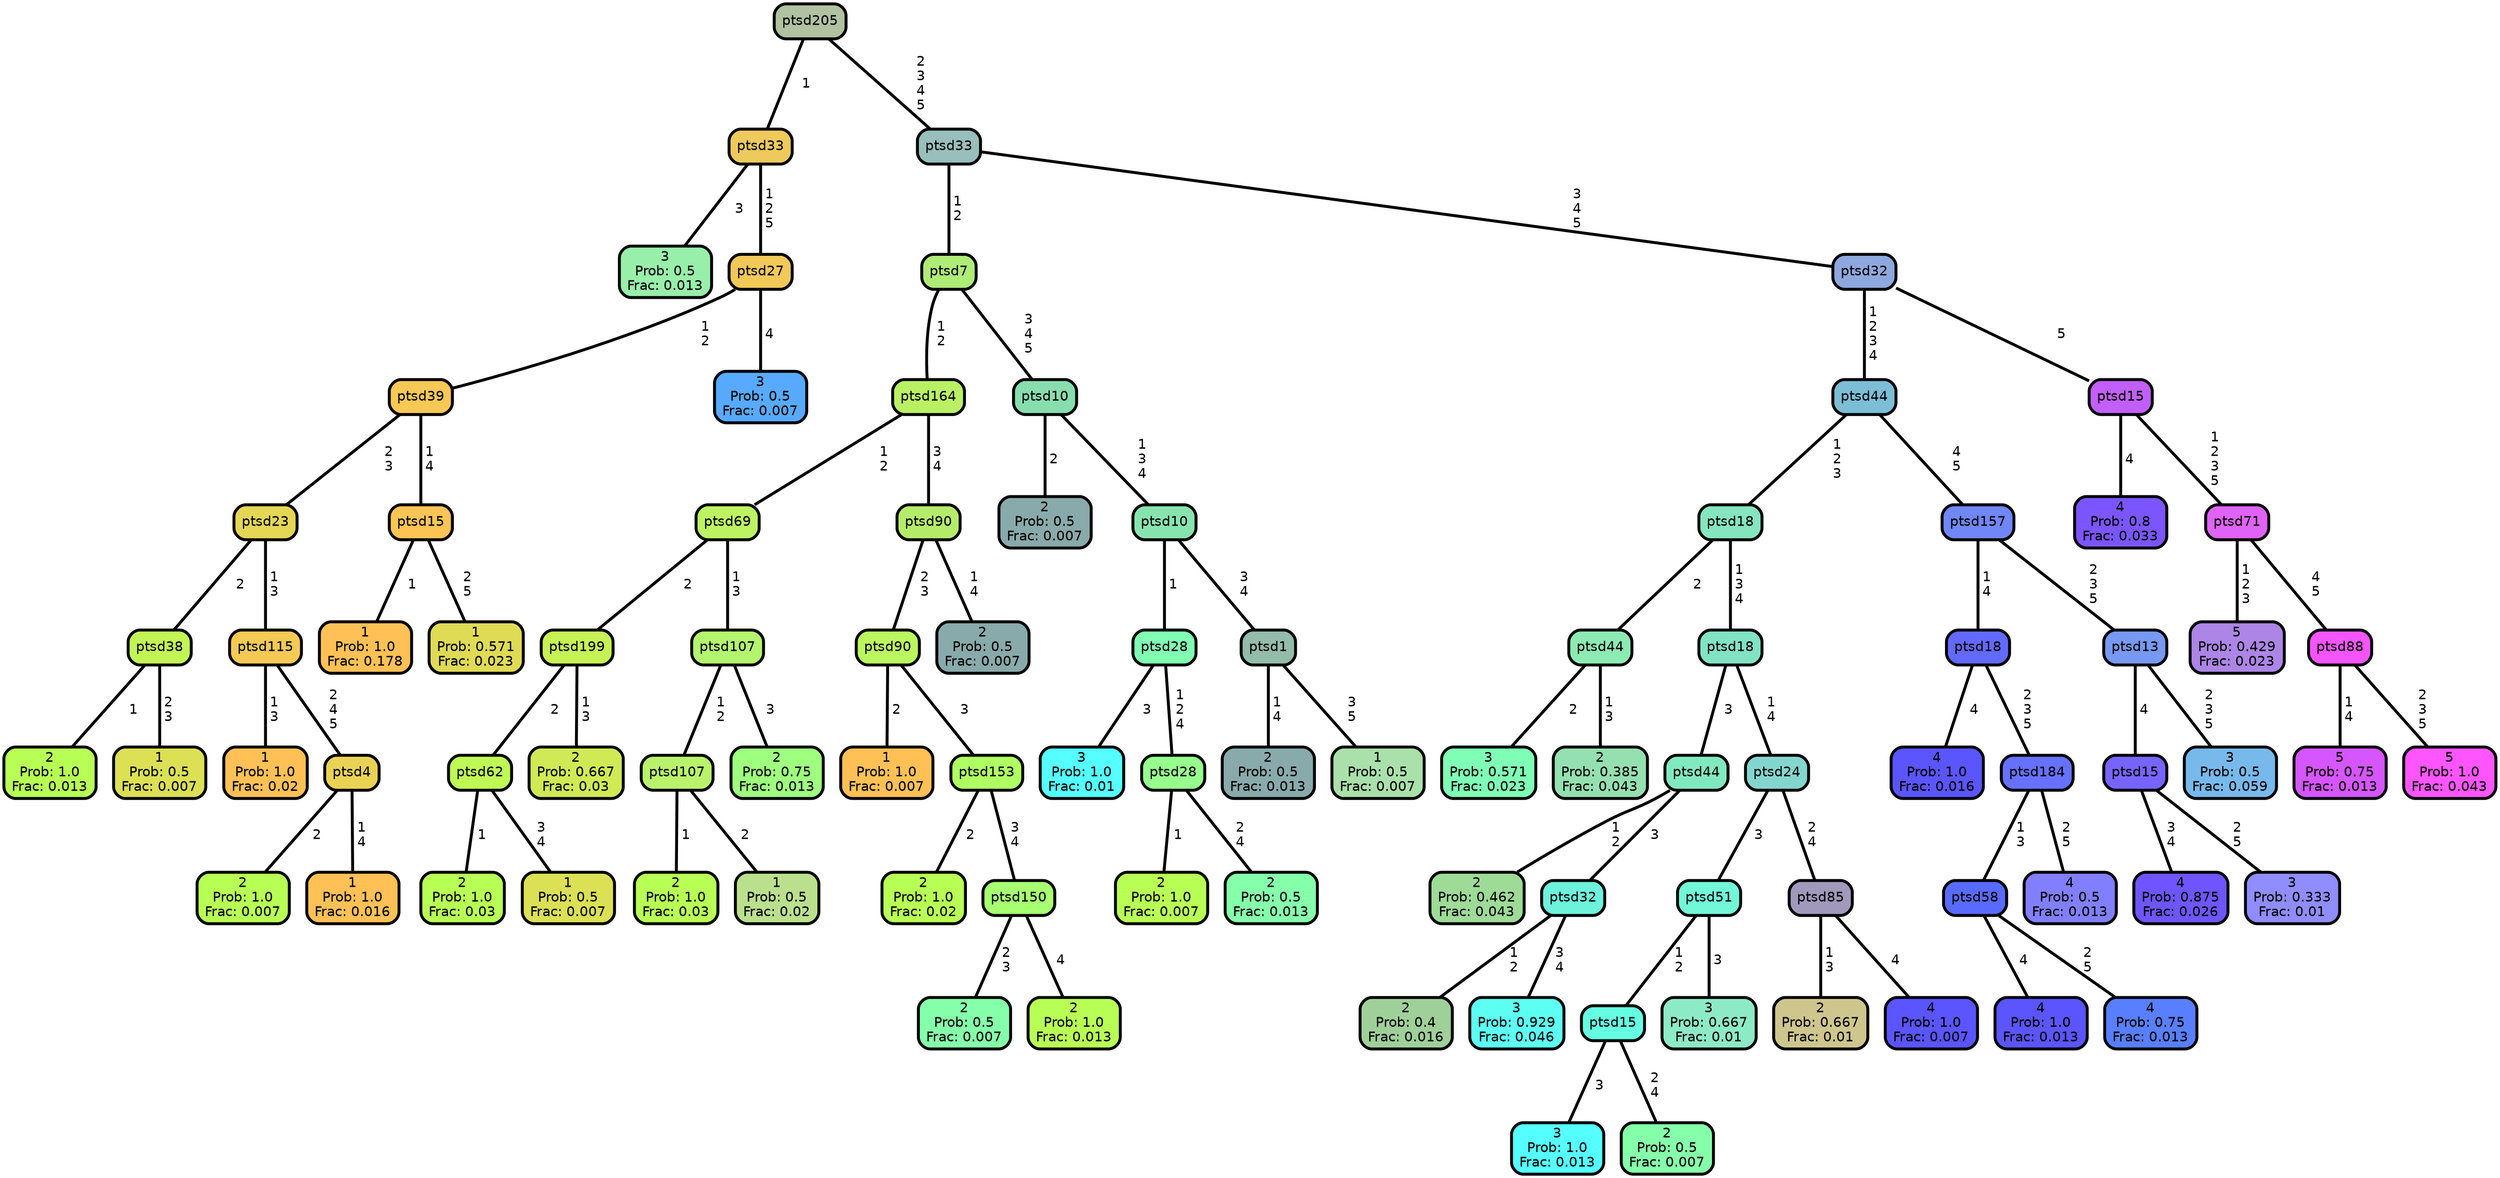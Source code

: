 graph Tree {
node [shape=box, style="filled, rounded",color="black",penwidth="3",fontcolor="black",                 fontname=helvetica] ;
graph [ranksep="0 equally", splines=straight,                 bgcolor=transparent, dpi=200] ;
edge [fontname=helvetica, color=black] ;
0 [label="3
Prob: 0.5
Frac: 0.013", fillcolor="#98efaa"] ;
1 [label="ptsd33", fillcolor="#eec95c"] ;
2 [label="2
Prob: 1.0
Frac: 0.013", fillcolor="#b8ff55"] ;
3 [label="ptsd38", fillcolor="#c3f455"] ;
4 [label="1
Prob: 0.5
Frac: 0.007", fillcolor="#dbe055"] ;
5 [label="ptsd23", fillcolor="#e4d755"] ;
6 [label="1
Prob: 1.0
Frac: 0.02", fillcolor="#ffc155"] ;
7 [label="ptsd115", fillcolor="#f4ca55"] ;
8 [label="2
Prob: 1.0
Frac: 0.007", fillcolor="#b8ff55"] ;
9 [label="ptsd4", fillcolor="#ead255"] ;
10 [label="1
Prob: 1.0
Frac: 0.016", fillcolor="#ffc155"] ;
11 [label="ptsd39", fillcolor="#f6c855"] ;
12 [label="1
Prob: 1.0
Frac: 0.178", fillcolor="#ffc155"] ;
13 [label="ptsd15", fillcolor="#fbc455"] ;
14 [label="1
Prob: 0.571
Frac: 0.023", fillcolor="#e0db55"] ;
15 [label="ptsd27", fillcolor="#f2c859"] ;
16 [label="3
Prob: 0.5
Frac: 0.007", fillcolor="#57aaff"] ;
17 [label="ptsd205", fillcolor="#b0c2a1"] ;
18 [label="2
Prob: 1.0
Frac: 0.03", fillcolor="#b8ff55"] ;
19 [label="ptsd62", fillcolor="#bef955"] ;
20 [label="1
Prob: 0.5
Frac: 0.007", fillcolor="#dbe055"] ;
21 [label="ptsd199", fillcolor="#c6f255"] ;
22 [label="2
Prob: 0.667
Frac: 0.03", fillcolor="#cfea55"] ;
23 [label="ptsd69", fillcolor="#bdf362"] ;
24 [label="2
Prob: 1.0
Frac: 0.03", fillcolor="#b8ff55"] ;
25 [label="ptsd107", fillcolor="#b9f26b"] ;
26 [label="1
Prob: 0.5
Frac: 0.02", fillcolor="#bae08d"] ;
27 [label="ptsd107", fillcolor="#b3f56f"] ;
28 [label="2
Prob: 0.75
Frac: 0.013", fillcolor="#9fff7f"] ;
29 [label="ptsd164", fillcolor="#baf164"] ;
30 [label="1
Prob: 1.0
Frac: 0.007", fillcolor="#ffc155"] ;
31 [label="ptsd90", fillcolor="#bbf661"] ;
32 [label="2
Prob: 1.0
Frac: 0.02", fillcolor="#b8ff55"] ;
33 [label="ptsd153", fillcolor="#afff63"] ;
34 [label="2
Prob: 0.5
Frac: 0.007", fillcolor="#86ffaa"] ;
35 [label="ptsd150", fillcolor="#a7ff71"] ;
36 [label="2
Prob: 1.0
Frac: 0.013", fillcolor="#b8ff55"] ;
37 [label="ptsd90", fillcolor="#b4ec6a"] ;
38 [label="2
Prob: 0.5
Frac: 0.007", fillcolor="#89aaaa"] ;
39 [label="ptsd7", fillcolor="#aeec76"] ;
40 [label="2
Prob: 0.5
Frac: 0.007", fillcolor="#89aaaa"] ;
41 [label="ptsd10", fillcolor="#88ddaf"] ;
42 [label="3
Prob: 1.0
Frac: 0.01", fillcolor="#55ffff"] ;
43 [label="ptsd28", fillcolor="#81ffb3"] ;
44 [label="2
Prob: 1.0
Frac: 0.007", fillcolor="#b8ff55"] ;
45 [label="ptsd28", fillcolor="#97ff8d"] ;
46 [label="2
Prob: 0.5
Frac: 0.013", fillcolor="#86ffaa"] ;
47 [label="ptsd10", fillcolor="#88e4af"] ;
48 [label="2
Prob: 0.5
Frac: 0.013", fillcolor="#89aaaa"] ;
49 [label="ptsd1", fillcolor="#94bcaa"] ;
50 [label="1
Prob: 0.5
Frac: 0.007", fillcolor="#aae0aa"] ;
51 [label="ptsd33", fillcolor="#98bfbb"] ;
52 [label="3
Prob: 0.571
Frac: 0.023", fillcolor="#7fffb6"] ;
53 [label="ptsd44", fillcolor="#8deab2"] ;
54 [label="2
Prob: 0.385
Frac: 0.043", fillcolor="#95e0b0"] ;
55 [label="ptsd18", fillcolor="#85e5be"] ;
56 [label="2
Prob: 0.462
Frac: 0.043", fillcolor="#9ddb96"] ;
57 [label="ptsd44", fillcolor="#81e9bf"] ;
58 [label="2
Prob: 0.4
Frac: 0.016", fillcolor="#9fd099"] ;
59 [label="ptsd32", fillcolor="#6df2db"] ;
60 [label="3
Prob: 0.929
Frac: 0.046", fillcolor="#5cfff2"] ;
61 [label="ptsd18", fillcolor="#81e3c3"] ;
62 [label="3
Prob: 1.0
Frac: 0.013", fillcolor="#55ffff"] ;
63 [label="ptsd15", fillcolor="#65ffe2"] ;
64 [label="2
Prob: 0.5
Frac: 0.007", fillcolor="#86ffaa"] ;
65 [label="ptsd51", fillcolor="#72f8d9"] ;
66 [label="3
Prob: 0.667
Frac: 0.01", fillcolor="#8deac6"] ;
67 [label="ptsd24", fillcolor="#83d6ce"] ;
68 [label="2
Prob: 0.667
Frac: 0.01", fillcolor="#cfc68d"] ;
69 [label="ptsd85", fillcolor="#a099bb"] ;
70 [label="4
Prob: 1.0
Frac: 0.007", fillcolor="#5a55ff"] ;
71 [label="ptsd44", fillcolor="#7cbed6"] ;
72 [label="4
Prob: 1.0
Frac: 0.016", fillcolor="#5a55ff"] ;
73 [label="ptsd18", fillcolor="#6369ff"] ;
74 [label="4
Prob: 1.0
Frac: 0.013", fillcolor="#5a55ff"] ;
75 [label="ptsd58", fillcolor="#596aff"] ;
76 [label="4
Prob: 0.75
Frac: 0.013", fillcolor="#587fff"] ;
77 [label="ptsd184", fillcolor="#6671ff"] ;
78 [label="4
Prob: 0.5
Frac: 0.013", fillcolor="#827fff"] ;
79 [label="ptsd157", fillcolor="#7087f7"] ;
80 [label="4
Prob: 0.875
Frac: 0.026", fillcolor="#6e55ff"] ;
81 [label="ptsd15", fillcolor="#7764ff"] ;
82 [label="3
Prob: 0.333
Frac: 0.01", fillcolor="#8f8dff"] ;
83 [label="ptsd13", fillcolor="#7799f3"] ;
84 [label="3
Prob: 0.5
Frac: 0.059", fillcolor="#78b9ec"] ;
85 [label="ptsd32", fillcolor="#8da8de"] ;
86 [label="4
Prob: 0.8
Frac: 0.033", fillcolor="#7b55ff"] ;
87 [label="ptsd15", fillcolor="#c25ffa"] ;
88 [label="5
Prob: 0.429
Frac: 0.023", fillcolor="#ad85e6"] ;
89 [label="ptsd71", fillcolor="#e063f7"] ;
90 [label="5
Prob: 0.75
Frac: 0.013", fillcolor="#d555ff"] ;
91 [label="ptsd88", fillcolor="#f555ff"] ;
92 [label="5
Prob: 1.0
Frac: 0.043", fillcolor="#ff55ff"] ;
1 -- 0 [label=" 3",penwidth=3] ;
1 -- 15 [label=" 1\n 2\n 5",penwidth=3] ;
3 -- 2 [label=" 1",penwidth=3] ;
3 -- 4 [label=" 2\n 3",penwidth=3] ;
5 -- 3 [label=" 2",penwidth=3] ;
5 -- 7 [label=" 1\n 3",penwidth=3] ;
7 -- 6 [label=" 1\n 3",penwidth=3] ;
7 -- 9 [label=" 2\n 4\n 5",penwidth=3] ;
9 -- 8 [label=" 2",penwidth=3] ;
9 -- 10 [label=" 1\n 4",penwidth=3] ;
11 -- 5 [label=" 2\n 3",penwidth=3] ;
11 -- 13 [label=" 1\n 4",penwidth=3] ;
13 -- 12 [label=" 1",penwidth=3] ;
13 -- 14 [label=" 2\n 5",penwidth=3] ;
15 -- 11 [label=" 1\n 2",penwidth=3] ;
15 -- 16 [label=" 4",penwidth=3] ;
17 -- 1 [label=" 1",penwidth=3] ;
17 -- 51 [label=" 2\n 3\n 4\n 5",penwidth=3] ;
19 -- 18 [label=" 1",penwidth=3] ;
19 -- 20 [label=" 3\n 4",penwidth=3] ;
21 -- 19 [label=" 2",penwidth=3] ;
21 -- 22 [label=" 1\n 3",penwidth=3] ;
23 -- 21 [label=" 2",penwidth=3] ;
23 -- 27 [label=" 1\n 3",penwidth=3] ;
25 -- 24 [label=" 1",penwidth=3] ;
25 -- 26 [label=" 2",penwidth=3] ;
27 -- 25 [label=" 1\n 2",penwidth=3] ;
27 -- 28 [label=" 3",penwidth=3] ;
29 -- 23 [label=" 1\n 2",penwidth=3] ;
29 -- 37 [label=" 3\n 4",penwidth=3] ;
31 -- 30 [label=" 2",penwidth=3] ;
31 -- 33 [label=" 3",penwidth=3] ;
33 -- 32 [label=" 2",penwidth=3] ;
33 -- 35 [label=" 3\n 4",penwidth=3] ;
35 -- 34 [label=" 2\n 3",penwidth=3] ;
35 -- 36 [label=" 4",penwidth=3] ;
37 -- 31 [label=" 2\n 3",penwidth=3] ;
37 -- 38 [label=" 1\n 4",penwidth=3] ;
39 -- 29 [label=" 1\n 2",penwidth=3] ;
39 -- 41 [label=" 3\n 4\n 5",penwidth=3] ;
41 -- 40 [label=" 2",penwidth=3] ;
41 -- 47 [label=" 1\n 3\n 4",penwidth=3] ;
43 -- 42 [label=" 3",penwidth=3] ;
43 -- 45 [label=" 1\n 2\n 4",penwidth=3] ;
45 -- 44 [label=" 1",penwidth=3] ;
45 -- 46 [label=" 2\n 4",penwidth=3] ;
47 -- 43 [label=" 1",penwidth=3] ;
47 -- 49 [label=" 3\n 4",penwidth=3] ;
49 -- 48 [label=" 1\n 4",penwidth=3] ;
49 -- 50 [label=" 3\n 5",penwidth=3] ;
51 -- 39 [label=" 1\n 2",penwidth=3] ;
51 -- 85 [label=" 3\n 4\n 5",penwidth=3] ;
53 -- 52 [label=" 2",penwidth=3] ;
53 -- 54 [label=" 1\n 3",penwidth=3] ;
55 -- 53 [label=" 2",penwidth=3] ;
55 -- 61 [label=" 1\n 3\n 4",penwidth=3] ;
57 -- 56 [label=" 1\n 2",penwidth=3] ;
57 -- 59 [label=" 3",penwidth=3] ;
59 -- 58 [label=" 1\n 2",penwidth=3] ;
59 -- 60 [label=" 3\n 4",penwidth=3] ;
61 -- 57 [label=" 3",penwidth=3] ;
61 -- 67 [label=" 1\n 4",penwidth=3] ;
63 -- 62 [label=" 3",penwidth=3] ;
63 -- 64 [label=" 2\n 4",penwidth=3] ;
65 -- 63 [label=" 1\n 2",penwidth=3] ;
65 -- 66 [label=" 3",penwidth=3] ;
67 -- 65 [label=" 3",penwidth=3] ;
67 -- 69 [label=" 2\n 4",penwidth=3] ;
69 -- 68 [label=" 1\n 3",penwidth=3] ;
69 -- 70 [label=" 4",penwidth=3] ;
71 -- 55 [label=" 1\n 2\n 3",penwidth=3] ;
71 -- 79 [label=" 4\n 5",penwidth=3] ;
73 -- 72 [label=" 4",penwidth=3] ;
73 -- 77 [label=" 2\n 3\n 5",penwidth=3] ;
75 -- 74 [label=" 4",penwidth=3] ;
75 -- 76 [label=" 2\n 5",penwidth=3] ;
77 -- 75 [label=" 1\n 3",penwidth=3] ;
77 -- 78 [label=" 2\n 5",penwidth=3] ;
79 -- 73 [label=" 1\n 4",penwidth=3] ;
79 -- 83 [label=" 2\n 3\n 5",penwidth=3] ;
81 -- 80 [label=" 3\n 4",penwidth=3] ;
81 -- 82 [label=" 2\n 5",penwidth=3] ;
83 -- 81 [label=" 4",penwidth=3] ;
83 -- 84 [label=" 2\n 3\n 5",penwidth=3] ;
85 -- 71 [label=" 1\n 2\n 3\n 4",penwidth=3] ;
85 -- 87 [label=" 5",penwidth=3] ;
87 -- 86 [label=" 4",penwidth=3] ;
87 -- 89 [label=" 1\n 2\n 3\n 5",penwidth=3] ;
89 -- 88 [label=" 1\n 2\n 3",penwidth=3] ;
89 -- 91 [label=" 4\n 5",penwidth=3] ;
91 -- 90 [label=" 1\n 4",penwidth=3] ;
91 -- 92 [label=" 2\n 3\n 5",penwidth=3] ;
{rank = same;}}